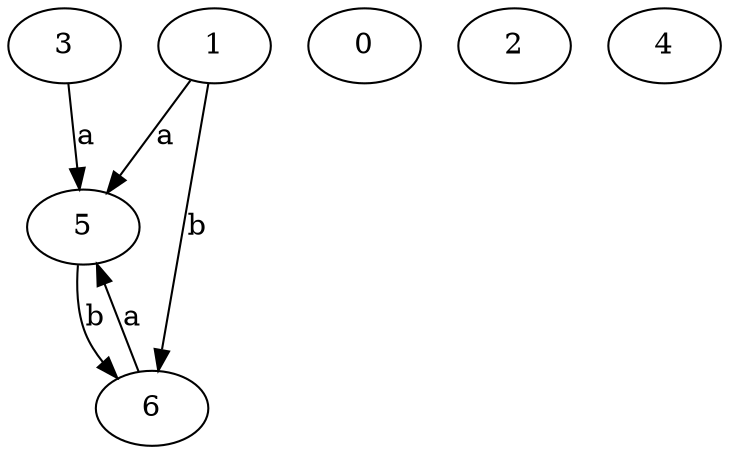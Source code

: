 strict digraph  {
3;
0;
1;
2;
4;
5;
6;
3 -> 5  [label=a];
1 -> 5  [label=a];
1 -> 6  [label=b];
5 -> 6  [label=b];
6 -> 5  [label=a];
}
